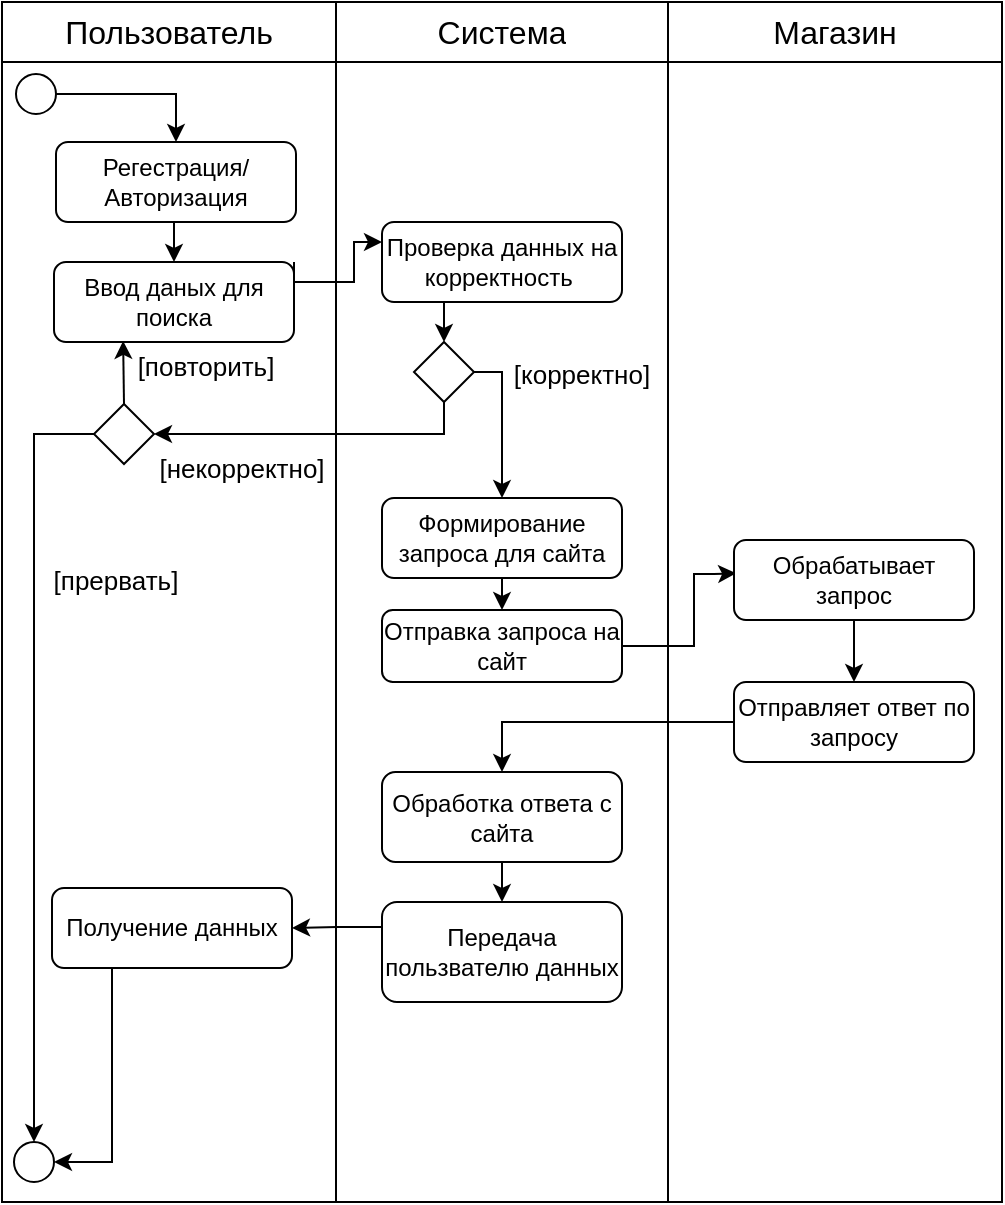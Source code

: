 <mxfile version="26.0.7">
  <diagram name="Страница — 1" id="BdBNIZmJwa5CrlZpNfR-">
    <mxGraphModel dx="1348" dy="860" grid="1" gridSize="10" guides="1" tooltips="1" connect="1" arrows="1" fold="1" page="1" pageScale="1" pageWidth="827" pageHeight="1169" math="0" shadow="0">
      <root>
        <mxCell id="0" />
        <mxCell id="1" parent="0" />
        <mxCell id="AhkXHm2RDgC8i2qFxTb_-14" value="" style="shape=table;startSize=0;container=1;collapsible=0;childLayout=tableLayout;fontSize=16;" vertex="1" parent="1">
          <mxGeometry x="164" y="150" width="500" height="600" as="geometry" />
        </mxCell>
        <mxCell id="AhkXHm2RDgC8i2qFxTb_-15" value="" style="shape=tableRow;horizontal=0;startSize=0;swimlaneHead=0;swimlaneBody=0;strokeColor=inherit;top=0;left=0;bottom=0;right=0;collapsible=0;dropTarget=0;fillColor=none;points=[[0,0.5],[1,0.5]];portConstraint=eastwest;fontSize=16;" vertex="1" parent="AhkXHm2RDgC8i2qFxTb_-14">
          <mxGeometry width="500" height="30" as="geometry" />
        </mxCell>
        <mxCell id="AhkXHm2RDgC8i2qFxTb_-16" value="Пользователь" style="shape=partialRectangle;html=1;whiteSpace=wrap;connectable=0;strokeColor=inherit;overflow=hidden;fillColor=none;top=0;left=0;bottom=0;right=0;pointerEvents=1;fontSize=16;" vertex="1" parent="AhkXHm2RDgC8i2qFxTb_-15">
          <mxGeometry width="167" height="30" as="geometry">
            <mxRectangle width="167" height="30" as="alternateBounds" />
          </mxGeometry>
        </mxCell>
        <mxCell id="AhkXHm2RDgC8i2qFxTb_-17" value="Система" style="shape=partialRectangle;html=1;whiteSpace=wrap;connectable=0;strokeColor=inherit;overflow=hidden;fillColor=none;top=0;left=0;bottom=0;right=0;pointerEvents=1;fontSize=16;" vertex="1" parent="AhkXHm2RDgC8i2qFxTb_-15">
          <mxGeometry x="167" width="166" height="30" as="geometry">
            <mxRectangle width="166" height="30" as="alternateBounds" />
          </mxGeometry>
        </mxCell>
        <mxCell id="AhkXHm2RDgC8i2qFxTb_-18" value="Магазин" style="shape=partialRectangle;html=1;whiteSpace=wrap;connectable=0;strokeColor=inherit;overflow=hidden;fillColor=none;top=0;left=0;bottom=0;right=0;pointerEvents=1;fontSize=16;" vertex="1" parent="AhkXHm2RDgC8i2qFxTb_-15">
          <mxGeometry x="333" width="167" height="30" as="geometry">
            <mxRectangle width="167" height="30" as="alternateBounds" />
          </mxGeometry>
        </mxCell>
        <mxCell id="AhkXHm2RDgC8i2qFxTb_-23" value="" style="shape=tableRow;horizontal=0;startSize=0;swimlaneHead=0;swimlaneBody=0;strokeColor=inherit;top=0;left=0;bottom=0;right=0;collapsible=0;dropTarget=0;fillColor=none;points=[[0,0.5],[1,0.5]];portConstraint=eastwest;fontSize=16;" vertex="1" parent="AhkXHm2RDgC8i2qFxTb_-14">
          <mxGeometry y="30" width="500" height="570" as="geometry" />
        </mxCell>
        <mxCell id="AhkXHm2RDgC8i2qFxTb_-24" value="" style="shape=partialRectangle;html=1;whiteSpace=wrap;connectable=0;strokeColor=inherit;overflow=hidden;fillColor=none;top=0;left=0;bottom=0;right=0;pointerEvents=1;fontSize=16;" vertex="1" parent="AhkXHm2RDgC8i2qFxTb_-23">
          <mxGeometry width="167" height="570" as="geometry">
            <mxRectangle width="167" height="570" as="alternateBounds" />
          </mxGeometry>
        </mxCell>
        <mxCell id="AhkXHm2RDgC8i2qFxTb_-25" value="" style="shape=partialRectangle;html=1;whiteSpace=wrap;connectable=0;strokeColor=inherit;overflow=hidden;fillColor=none;top=0;left=0;bottom=0;right=0;pointerEvents=1;fontSize=16;" vertex="1" parent="AhkXHm2RDgC8i2qFxTb_-23">
          <mxGeometry x="167" width="166" height="570" as="geometry">
            <mxRectangle width="166" height="570" as="alternateBounds" />
          </mxGeometry>
        </mxCell>
        <mxCell id="AhkXHm2RDgC8i2qFxTb_-26" value="" style="shape=partialRectangle;html=1;whiteSpace=wrap;connectable=0;strokeColor=inherit;overflow=hidden;fillColor=none;top=0;left=0;bottom=0;right=0;pointerEvents=1;fontSize=16;" vertex="1" parent="AhkXHm2RDgC8i2qFxTb_-23">
          <mxGeometry x="333" width="167" height="570" as="geometry">
            <mxRectangle width="167" height="570" as="alternateBounds" />
          </mxGeometry>
        </mxCell>
        <mxCell id="AhkXHm2RDgC8i2qFxTb_-32" style="edgeStyle=orthogonalEdgeStyle;rounded=0;orthogonalLoop=1;jettySize=auto;html=1;exitX=1;exitY=0.5;exitDx=0;exitDy=0;entryX=0.5;entryY=0;entryDx=0;entryDy=0;" edge="1" parent="1" source="AhkXHm2RDgC8i2qFxTb_-27" target="AhkXHm2RDgC8i2qFxTb_-29">
          <mxGeometry relative="1" as="geometry">
            <Array as="points">
              <mxPoint x="251" y="196" />
            </Array>
          </mxGeometry>
        </mxCell>
        <mxCell id="AhkXHm2RDgC8i2qFxTb_-27" value="" style="ellipse;whiteSpace=wrap;html=1;aspect=fixed;strokeColor=light-dark(#000000,#FFFFFF);perimeterSpacing=0;fillColor=light-dark(#FFFFFF,#FFFFFF);" vertex="1" parent="1">
          <mxGeometry x="171" y="186" width="20" height="20" as="geometry" />
        </mxCell>
        <mxCell id="AhkXHm2RDgC8i2qFxTb_-28" value="" style="ellipse;whiteSpace=wrap;html=1;aspect=fixed;strokeColor=light-dark(#000000,#FFFFFF);perimeterSpacing=0;fillColor=light-dark(#FFFFFF,#FFFFFF);" vertex="1" parent="1">
          <mxGeometry x="170" y="720" width="20" height="20" as="geometry" />
        </mxCell>
        <mxCell id="AhkXHm2RDgC8i2qFxTb_-34" style="edgeStyle=orthogonalEdgeStyle;rounded=0;orthogonalLoop=1;jettySize=auto;html=1;exitX=0.5;exitY=1;exitDx=0;exitDy=0;entryX=0.5;entryY=0;entryDx=0;entryDy=0;" edge="1" parent="1" source="AhkXHm2RDgC8i2qFxTb_-29" target="AhkXHm2RDgC8i2qFxTb_-33">
          <mxGeometry relative="1" as="geometry" />
        </mxCell>
        <mxCell id="AhkXHm2RDgC8i2qFxTb_-29" value="Регестрация/Авторизация" style="rounded=1;whiteSpace=wrap;html=1;" vertex="1" parent="1">
          <mxGeometry x="191" y="220" width="120" height="40" as="geometry" />
        </mxCell>
        <mxCell id="AhkXHm2RDgC8i2qFxTb_-33" value="Ввод даных для поиска" style="rounded=1;whiteSpace=wrap;html=1;" vertex="1" parent="1">
          <mxGeometry x="190" y="280" width="120" height="40" as="geometry" />
        </mxCell>
        <mxCell id="AhkXHm2RDgC8i2qFxTb_-38" style="edgeStyle=orthogonalEdgeStyle;rounded=0;orthogonalLoop=1;jettySize=auto;html=1;exitX=0.25;exitY=1;exitDx=0;exitDy=0;entryX=0.5;entryY=0;entryDx=0;entryDy=0;" edge="1" parent="1" source="AhkXHm2RDgC8i2qFxTb_-35" target="AhkXHm2RDgC8i2qFxTb_-37">
          <mxGeometry relative="1" as="geometry" />
        </mxCell>
        <mxCell id="AhkXHm2RDgC8i2qFxTb_-35" value="Проверка данных на корректность&amp;nbsp;" style="rounded=1;whiteSpace=wrap;html=1;" vertex="1" parent="1">
          <mxGeometry x="354" y="260" width="120" height="40" as="geometry" />
        </mxCell>
        <mxCell id="AhkXHm2RDgC8i2qFxTb_-36" style="edgeStyle=orthogonalEdgeStyle;rounded=0;orthogonalLoop=1;jettySize=auto;html=1;exitX=1;exitY=0;exitDx=0;exitDy=0;entryX=0;entryY=0.25;entryDx=0;entryDy=0;" edge="1" parent="1" source="AhkXHm2RDgC8i2qFxTb_-33" target="AhkXHm2RDgC8i2qFxTb_-35">
          <mxGeometry relative="1" as="geometry">
            <Array as="points">
              <mxPoint x="310" y="290" />
              <mxPoint x="340" y="290" />
              <mxPoint x="340" y="270" />
            </Array>
          </mxGeometry>
        </mxCell>
        <mxCell id="AhkXHm2RDgC8i2qFxTb_-39" style="edgeStyle=orthogonalEdgeStyle;rounded=0;orthogonalLoop=1;jettySize=auto;html=1;exitX=0.5;exitY=1;exitDx=0;exitDy=0;entryX=1;entryY=0.5;entryDx=0;entryDy=0;" edge="1" parent="1" source="AhkXHm2RDgC8i2qFxTb_-37" target="AhkXHm2RDgC8i2qFxTb_-40">
          <mxGeometry relative="1" as="geometry">
            <Array as="points">
              <mxPoint x="385" y="366" />
            </Array>
          </mxGeometry>
        </mxCell>
        <mxCell id="AhkXHm2RDgC8i2qFxTb_-44" style="edgeStyle=orthogonalEdgeStyle;rounded=0;orthogonalLoop=1;jettySize=auto;html=1;exitX=1;exitY=0.5;exitDx=0;exitDy=0;entryX=0.5;entryY=0;entryDx=0;entryDy=0;" edge="1" parent="1" source="AhkXHm2RDgC8i2qFxTb_-37" target="AhkXHm2RDgC8i2qFxTb_-43">
          <mxGeometry relative="1" as="geometry">
            <Array as="points">
              <mxPoint x="414" y="335" />
            </Array>
          </mxGeometry>
        </mxCell>
        <mxCell id="AhkXHm2RDgC8i2qFxTb_-37" value="" style="rhombus;whiteSpace=wrap;html=1;" vertex="1" parent="1">
          <mxGeometry x="370" y="320" width="30" height="30" as="geometry" />
        </mxCell>
        <mxCell id="AhkXHm2RDgC8i2qFxTb_-42" style="edgeStyle=orthogonalEdgeStyle;rounded=0;orthogonalLoop=1;jettySize=auto;html=1;exitX=0;exitY=0.5;exitDx=0;exitDy=0;entryX=0.5;entryY=0;entryDx=0;entryDy=0;" edge="1" parent="1" source="AhkXHm2RDgC8i2qFxTb_-40" target="AhkXHm2RDgC8i2qFxTb_-28">
          <mxGeometry relative="1" as="geometry" />
        </mxCell>
        <mxCell id="AhkXHm2RDgC8i2qFxTb_-40" value="" style="rhombus;whiteSpace=wrap;html=1;" vertex="1" parent="1">
          <mxGeometry x="210" y="351" width="30" height="30" as="geometry" />
        </mxCell>
        <mxCell id="AhkXHm2RDgC8i2qFxTb_-41" style="edgeStyle=orthogonalEdgeStyle;rounded=0;orthogonalLoop=1;jettySize=auto;html=1;exitX=0.5;exitY=0;exitDx=0;exitDy=0;entryX=0.288;entryY=0.986;entryDx=0;entryDy=0;entryPerimeter=0;" edge="1" parent="1" source="AhkXHm2RDgC8i2qFxTb_-40" target="AhkXHm2RDgC8i2qFxTb_-33">
          <mxGeometry relative="1" as="geometry" />
        </mxCell>
        <mxCell id="AhkXHm2RDgC8i2qFxTb_-53" style="edgeStyle=orthogonalEdgeStyle;rounded=0;orthogonalLoop=1;jettySize=auto;html=1;exitX=0.5;exitY=1;exitDx=0;exitDy=0;entryX=0.5;entryY=0;entryDx=0;entryDy=0;" edge="1" parent="1" source="AhkXHm2RDgC8i2qFxTb_-43" target="AhkXHm2RDgC8i2qFxTb_-52">
          <mxGeometry relative="1" as="geometry" />
        </mxCell>
        <mxCell id="AhkXHm2RDgC8i2qFxTb_-43" value="Формирование запроса для сайта" style="rounded=1;whiteSpace=wrap;html=1;" vertex="1" parent="1">
          <mxGeometry x="354" y="398" width="120" height="40" as="geometry" />
        </mxCell>
        <mxCell id="AhkXHm2RDgC8i2qFxTb_-45" value="&lt;font style=&quot;font-size: 13px;&quot;&gt;[корректно]&lt;/font&gt;" style="text;html=1;align=center;verticalAlign=middle;whiteSpace=wrap;rounded=0;" vertex="1" parent="1">
          <mxGeometry x="414" y="321" width="80" height="30" as="geometry" />
        </mxCell>
        <mxCell id="AhkXHm2RDgC8i2qFxTb_-46" value="&lt;font style=&quot;font-size: 13px;&quot;&gt;[некорректно]&lt;/font&gt;" style="text;html=1;align=center;verticalAlign=middle;whiteSpace=wrap;rounded=0;" vertex="1" parent="1">
          <mxGeometry x="244" y="368" width="80" height="30" as="geometry" />
        </mxCell>
        <mxCell id="AhkXHm2RDgC8i2qFxTb_-48" value="&lt;font style=&quot;font-size: 13px;&quot;&gt;[прервать]&lt;/font&gt;" style="text;html=1;align=center;verticalAlign=middle;whiteSpace=wrap;rounded=0;" vertex="1" parent="1">
          <mxGeometry x="181" y="424" width="80" height="30" as="geometry" />
        </mxCell>
        <mxCell id="AhkXHm2RDgC8i2qFxTb_-49" value="&lt;font style=&quot;font-size: 13px;&quot;&gt;[повторить]&lt;/font&gt;" style="text;html=1;align=center;verticalAlign=middle;whiteSpace=wrap;rounded=0;" vertex="1" parent="1">
          <mxGeometry x="226" y="317" width="80" height="30" as="geometry" />
        </mxCell>
        <mxCell id="AhkXHm2RDgC8i2qFxTb_-56" style="edgeStyle=orthogonalEdgeStyle;rounded=0;orthogonalLoop=1;jettySize=auto;html=1;exitX=1;exitY=0.5;exitDx=0;exitDy=0;entryX=0.009;entryY=0.417;entryDx=0;entryDy=0;entryPerimeter=0;" edge="1" parent="1" source="AhkXHm2RDgC8i2qFxTb_-52" target="AhkXHm2RDgC8i2qFxTb_-55">
          <mxGeometry relative="1" as="geometry">
            <Array as="points">
              <mxPoint x="510" y="472" />
              <mxPoint x="510" y="436" />
              <mxPoint x="520" y="436" />
            </Array>
          </mxGeometry>
        </mxCell>
        <mxCell id="AhkXHm2RDgC8i2qFxTb_-52" value="Отправка запроса на сайт" style="rounded=1;whiteSpace=wrap;html=1;" vertex="1" parent="1">
          <mxGeometry x="354" y="454" width="120" height="36" as="geometry" />
        </mxCell>
        <mxCell id="AhkXHm2RDgC8i2qFxTb_-64" style="edgeStyle=orthogonalEdgeStyle;rounded=0;orthogonalLoop=1;jettySize=auto;html=1;exitX=0.25;exitY=1;exitDx=0;exitDy=0;entryX=1;entryY=0.5;entryDx=0;entryDy=0;" edge="1" parent="1" source="AhkXHm2RDgC8i2qFxTb_-54" target="AhkXHm2RDgC8i2qFxTb_-28">
          <mxGeometry relative="1" as="geometry" />
        </mxCell>
        <mxCell id="AhkXHm2RDgC8i2qFxTb_-54" value="Получение данных" style="rounded=1;whiteSpace=wrap;html=1;" vertex="1" parent="1">
          <mxGeometry x="189" y="593" width="120" height="40" as="geometry" />
        </mxCell>
        <mxCell id="AhkXHm2RDgC8i2qFxTb_-58" style="edgeStyle=orthogonalEdgeStyle;rounded=0;orthogonalLoop=1;jettySize=auto;html=1;exitX=0.5;exitY=1;exitDx=0;exitDy=0;entryX=0.5;entryY=0;entryDx=0;entryDy=0;" edge="1" parent="1" source="AhkXHm2RDgC8i2qFxTb_-55" target="AhkXHm2RDgC8i2qFxTb_-57">
          <mxGeometry relative="1" as="geometry" />
        </mxCell>
        <mxCell id="AhkXHm2RDgC8i2qFxTb_-55" value="Обрабатывает запрос" style="rounded=1;whiteSpace=wrap;html=1;" vertex="1" parent="1">
          <mxGeometry x="530" y="419" width="120" height="40" as="geometry" />
        </mxCell>
        <mxCell id="AhkXHm2RDgC8i2qFxTb_-60" style="edgeStyle=orthogonalEdgeStyle;rounded=0;orthogonalLoop=1;jettySize=auto;html=1;exitX=0;exitY=0.5;exitDx=0;exitDy=0;entryX=0.5;entryY=0;entryDx=0;entryDy=0;" edge="1" parent="1" source="AhkXHm2RDgC8i2qFxTb_-57" target="AhkXHm2RDgC8i2qFxTb_-59">
          <mxGeometry relative="1" as="geometry" />
        </mxCell>
        <mxCell id="AhkXHm2RDgC8i2qFxTb_-57" value="Отправляет ответ по запросу" style="rounded=1;whiteSpace=wrap;html=1;" vertex="1" parent="1">
          <mxGeometry x="530" y="490" width="120" height="40" as="geometry" />
        </mxCell>
        <mxCell id="AhkXHm2RDgC8i2qFxTb_-63" style="edgeStyle=orthogonalEdgeStyle;rounded=0;orthogonalLoop=1;jettySize=auto;html=1;exitX=0.5;exitY=1;exitDx=0;exitDy=0;entryX=0.5;entryY=0;entryDx=0;entryDy=0;" edge="1" parent="1" source="AhkXHm2RDgC8i2qFxTb_-59" target="AhkXHm2RDgC8i2qFxTb_-61">
          <mxGeometry relative="1" as="geometry" />
        </mxCell>
        <mxCell id="AhkXHm2RDgC8i2qFxTb_-59" value="Обработка ответа с сайта" style="rounded=1;whiteSpace=wrap;html=1;" vertex="1" parent="1">
          <mxGeometry x="354" y="535" width="120" height="45" as="geometry" />
        </mxCell>
        <mxCell id="AhkXHm2RDgC8i2qFxTb_-62" style="edgeStyle=orthogonalEdgeStyle;rounded=0;orthogonalLoop=1;jettySize=auto;html=1;exitX=0;exitY=0.25;exitDx=0;exitDy=0;entryX=1;entryY=0.5;entryDx=0;entryDy=0;" edge="1" parent="1" source="AhkXHm2RDgC8i2qFxTb_-61" target="AhkXHm2RDgC8i2qFxTb_-54">
          <mxGeometry relative="1" as="geometry" />
        </mxCell>
        <mxCell id="AhkXHm2RDgC8i2qFxTb_-61" value="Передача пользвателю данных" style="rounded=1;whiteSpace=wrap;html=1;" vertex="1" parent="1">
          <mxGeometry x="354" y="600" width="120" height="50" as="geometry" />
        </mxCell>
      </root>
    </mxGraphModel>
  </diagram>
</mxfile>

